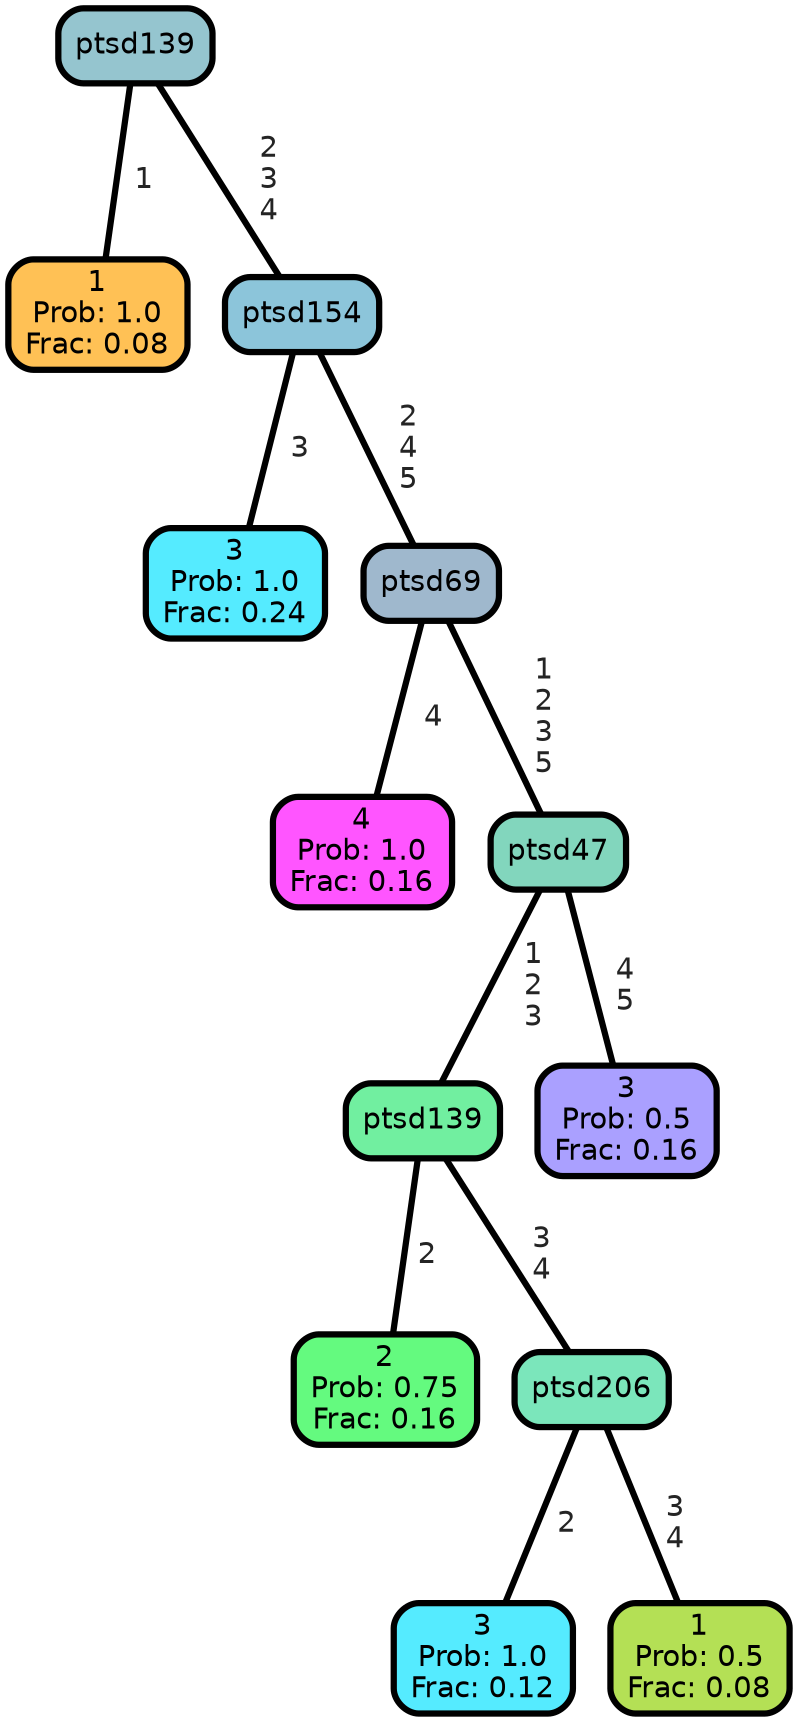 graph Tree {
node [shape=box, style="filled, rounded",color="black",penwidth="3",fontcolor="black",                 fontname=helvetica] ;
graph [ranksep="0 equally", splines=straight,                 bgcolor=transparent, dpi=200] ;
edge [fontname=helvetica, fontweight=bold,fontcolor=grey14,color=black] ;
0 [label="1
Prob: 1.0
Frac: 0.08", fillcolor="#ffc155"] ;
1 [label="ptsd139", fillcolor="#95c5cf"] ;
2 [label="3
Prob: 1.0
Frac: 0.24", fillcolor="#55ebff"] ;
3 [label="ptsd154", fillcolor="#8cc5da"] ;
4 [label="4
Prob: 1.0
Frac: 0.16", fillcolor="#ff55ff"] ;
5 [label="ptsd69", fillcolor="#9fb8cd"] ;
6 [label="2
Prob: 0.75
Frac: 0.16", fillcolor="#64fa7f"] ;
7 [label="ptsd139", fillcolor="#71efa0"] ;
8 [label="3
Prob: 1.0
Frac: 0.12", fillcolor="#55ebff"] ;
9 [label="ptsd206", fillcolor="#7be6bb"] ;
10 [label="1
Prob: 0.5
Frac: 0.08", fillcolor="#b4e055"] ;
11 [label="ptsd47", fillcolor="#82d6bd"] ;
12 [label="3
Prob: 0.5
Frac: 0.16", fillcolor="#aaa0ff"] ;
1 -- 0 [label=" 1",penwidth=3] ;
1 -- 3 [label=" 2\n 3\n 4",penwidth=3] ;
3 -- 2 [label=" 3",penwidth=3] ;
3 -- 5 [label=" 2\n 4\n 5",penwidth=3] ;
5 -- 4 [label=" 4",penwidth=3] ;
5 -- 11 [label=" 1\n 2\n 3\n 5",penwidth=3] ;
7 -- 6 [label=" 2",penwidth=3] ;
7 -- 9 [label=" 3\n 4",penwidth=3] ;
9 -- 8 [label=" 2",penwidth=3] ;
9 -- 10 [label=" 3\n 4",penwidth=3] ;
11 -- 7 [label=" 1\n 2\n 3",penwidth=3] ;
11 -- 12 [label=" 4\n 5",penwidth=3] ;
{rank = same;}}
